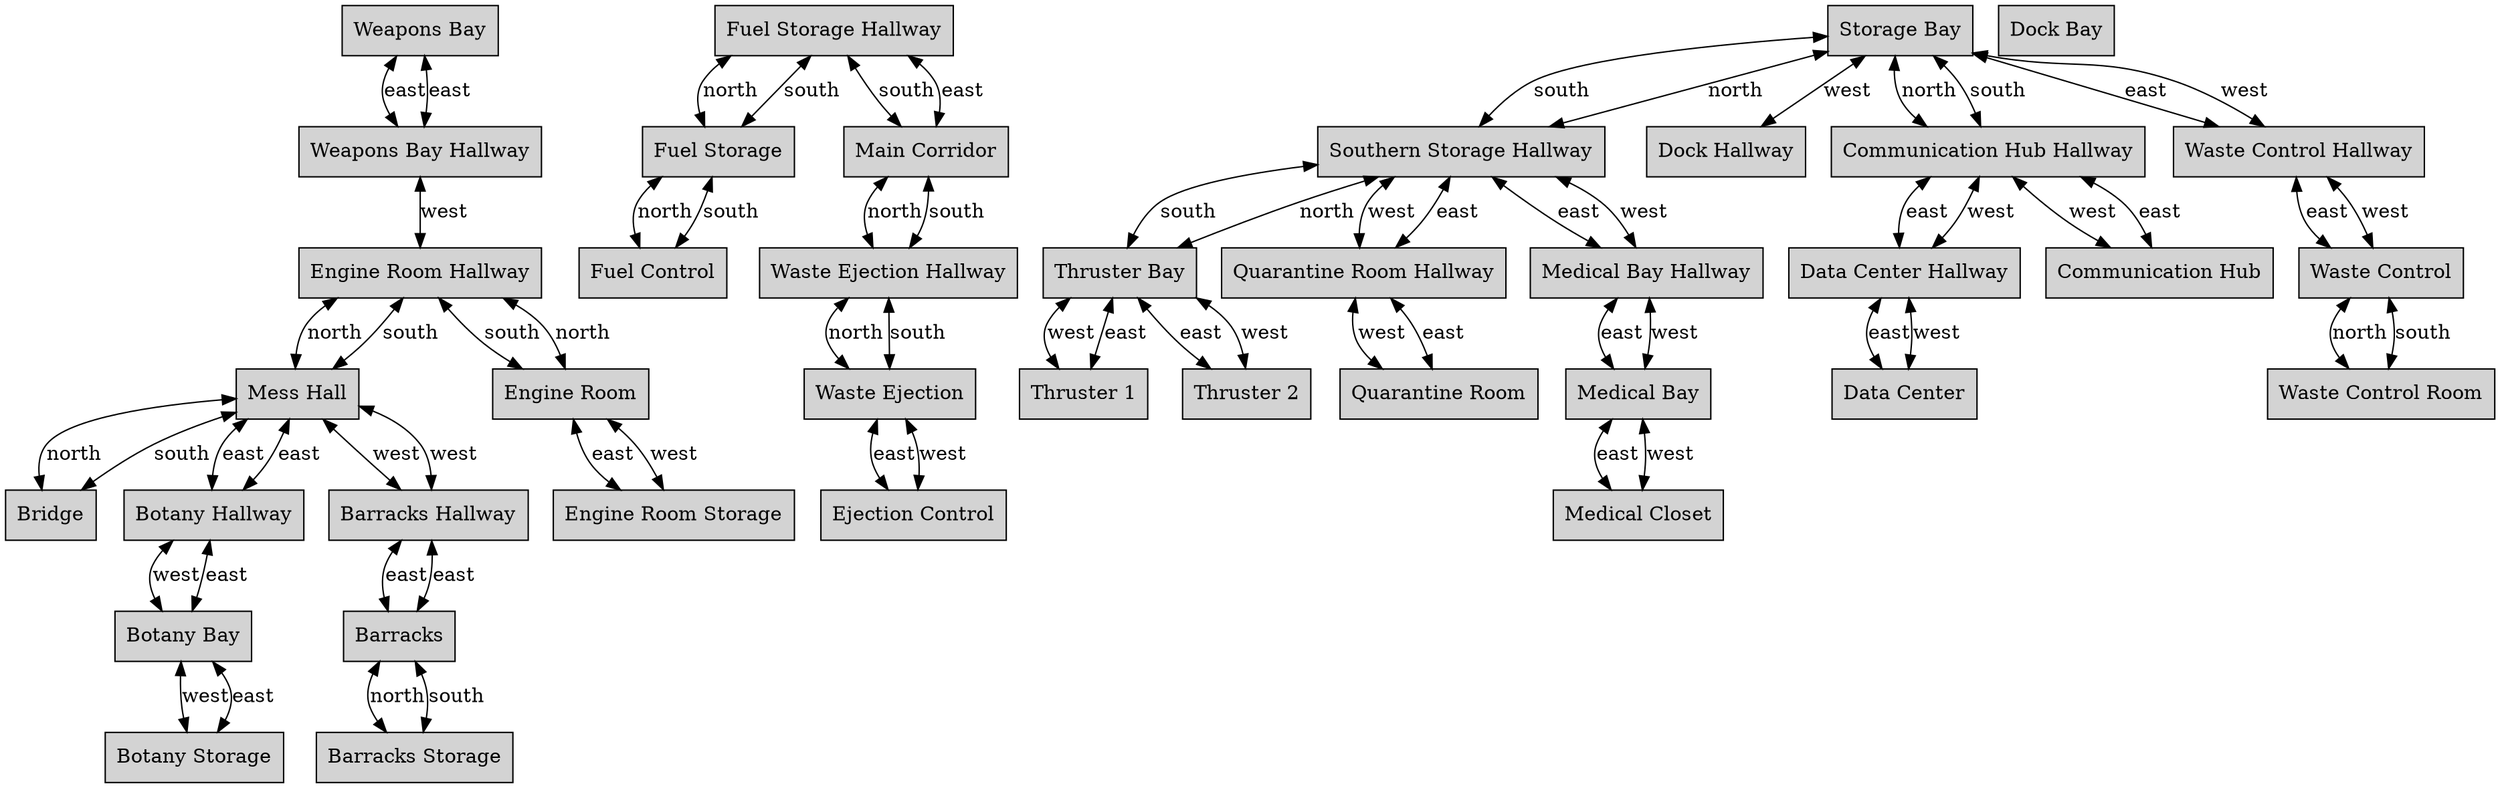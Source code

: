 digraph GameMap {
    node [shape=box, style=filled, fillcolor=lightgray];
    edge [dir=both];
    Weapons_Bay [label="Weapons Bay"];
    Weapons_Bay -> Weapons_Bay_Hallway [label="east"];
    Fuel_Storage_Hallway [label="Fuel Storage Hallway"];
    Fuel_Storage_Hallway -> Fuel_Storage [label="north"];
    Fuel_Storage_Hallway -> Main_Corridor [label="south"];
    Engine_Room_Hallway [label="Engine Room Hallway"];
    Engine_Room_Hallway -> Mess_Hall [label="north"];
    Engine_Room_Hallway -> Engine_Room [label="south"];
    Dock_Hallway [label="Dock Hallway"];
    Thruster_1 [label="Thruster 1"];
    Thruster_1 -> Thruster_Bay [label="east"];
    Quarantine_Room [label="Quarantine Room"];
    Quarantine_Room -> Quarantine_Room_Hallway [label="east"];
    Thruster_2 [label="Thruster 2"];
    Thruster_2 -> Thruster_Bay [label="west"];
    Medical_Closet [label="Medical Closet"];
    Medical_Closet -> Medical_Bay [label="west"];
    Quarantine_Room_Hallway [label="Quarantine Room Hallway"];
    Quarantine_Room_Hallway -> Southern_Storage_Hallway [label="east"];
    Quarantine_Room_Hallway -> Quarantine_Room [label="west"];
    Storage_Bay [label="Storage Bay"];
    Storage_Bay -> Communication_Hub_Hallway [label="north"];
    Storage_Bay -> Southern_Storage_Hallway [label="south"];
    Storage_Bay -> Waste_Control_Hallway [label="east"];
    Storage_Bay -> Dock_Hallway [label="west"];
    Data_Center_Hallway [label="Data Center Hallway"];
    Data_Center_Hallway -> Data_Center [label="east"];
    Data_Center_Hallway -> Communication_Hub_Hallway [label="west"];
    Communication_Hub [label="Communication Hub"];
    Communication_Hub -> Communication_Hub_Hallway [label="east"];
    Data_Center [label="Data Center"];
    Data_Center -> Data_Center_Hallway [label="west"];
    Southern_Storage_Hallway [label="Southern Storage Hallway"];
    Southern_Storage_Hallway -> Storage_Bay [label="north"];
    Southern_Storage_Hallway -> Thruster_Bay [label="south"];
    Southern_Storage_Hallway -> Medical_Bay_Hallway [label="east"];
    Southern_Storage_Hallway -> Quarantine_Room_Hallway [label="west"];
    Main_Corridor [label="Main Corridor"];
    Main_Corridor -> Waste_Ejection_Hallway [label="north"];
    Main_Corridor -> Fuel_Storage_Hallway [label="east"];
    Waste_Control_Hallway [label="Waste Control Hallway"];
    Waste_Control_Hallway -> Waste_Control [label="east"];
    Waste_Control_Hallway -> Storage_Bay [label="west"];
    Mess_Hall [label="Mess Hall"];
    Mess_Hall -> Bridge [label="north"];
    Mess_Hall -> Engine_Room_Hallway [label="south"];
    Mess_Hall -> Botany_Hallway [label="east"];
    Mess_Hall -> Barracks_Hallway [label="west"];
    Waste_Ejection [label="Waste Ejection"];
    Waste_Ejection -> Waste_Ejection_Hallway [label="south"];
    Waste_Ejection -> Ejection_Control [label="east"];
    Medical_Bay [label="Medical Bay"];
    Medical_Bay -> Medical_Closet [label="east"];
    Medical_Bay -> Medical_Bay_Hallway [label="west"];
    Barracks_Hallway [label="Barracks Hallway"];
    Barracks_Hallway -> Barracks [label="east"];
    Barracks_Hallway -> Mess_Hall [label="west"];
    Communication_Hub_Hallway [label="Communication Hub Hallway"];
    Communication_Hub_Hallway -> Storage_Bay [label="south"];
    Communication_Hub_Hallway -> Data_Center_Hallway [label="east"];
    Communication_Hub_Hallway -> Communication_Hub [label="west"];
    Botany_Hallway [label="Botany Hallway"];
    Botany_Hallway -> Mess_Hall [label="east"];
    Botany_Hallway -> Botany_Bay [label="west"];
    Thruster_Bay [label="Thruster Bay"];
    Thruster_Bay -> Southern_Storage_Hallway [label="north"];
    Thruster_Bay -> Thruster_2 [label="east"];
    Thruster_Bay -> Thruster_1 [label="west"];
    Waste_Control_Room [label="Waste Control Room"];
    Waste_Control_Room -> Waste_Control [label="south"];
    Dock_Bay [label="Dock Bay"];
    Ejection_Control [label="Ejection Control"];
    Ejection_Control -> Waste_Ejection [label="west"];
    Fuel_Storage [label="Fuel Storage"];
    Fuel_Storage -> Fuel_Control [label="north"];
    Fuel_Storage -> Fuel_Storage_Hallway [label="south"];
    Barracks [label="Barracks"];
    Barracks -> Barracks_Storage [label="north"];
    Barracks -> Barracks_Hallway [label="east"];
    Medical_Bay_Hallway [label="Medical Bay Hallway"];
    Medical_Bay_Hallway -> Medical_Bay [label="east"];
    Medical_Bay_Hallway -> Southern_Storage_Hallway [label="west"];
    Weapons_Bay_Hallway [label="Weapons Bay Hallway"];
    Weapons_Bay_Hallway -> Weapons_Bay [label="east"];
    Weapons_Bay_Hallway -> Engine_Room_Hallway [label="west"];
    Botany_Bay [label="Botany Bay"];
    Botany_Bay -> Botany_Hallway [label="east"];
    Botany_Bay -> Botany_Storage [label="west"];
    Fuel_Control [label="Fuel Control"];
    Fuel_Control -> Fuel_Storage [label="south"];
    Waste_Control [label="Waste Control"];
    Waste_Control -> Waste_Control_Room [label="north"];
    Waste_Control -> Waste_Control_Hallway [label="west"];
    Botany_Storage [label="Botany Storage"];
    Botany_Storage -> Botany_Bay [label="east"];
    Barracks_Storage [label="Barracks Storage"];
    Barracks_Storage -> Barracks [label="south"];
    Bridge [label="Bridge"];
    Bridge -> Mess_Hall [label="south"];
    Engine_Room [label="Engine Room"];
    Engine_Room -> Engine_Room_Hallway [label="north"];
    Engine_Room -> Engine_Room_Storage [label="east"];
    Waste_Ejection_Hallway [label="Waste Ejection Hallway"];
    Waste_Ejection_Hallway -> Waste_Ejection [label="north"];
    Waste_Ejection_Hallway -> Main_Corridor [label="south"];
    Engine_Room_Storage [label="Engine Room Storage"];
    Engine_Room_Storage -> Engine_Room [label="west"];
}